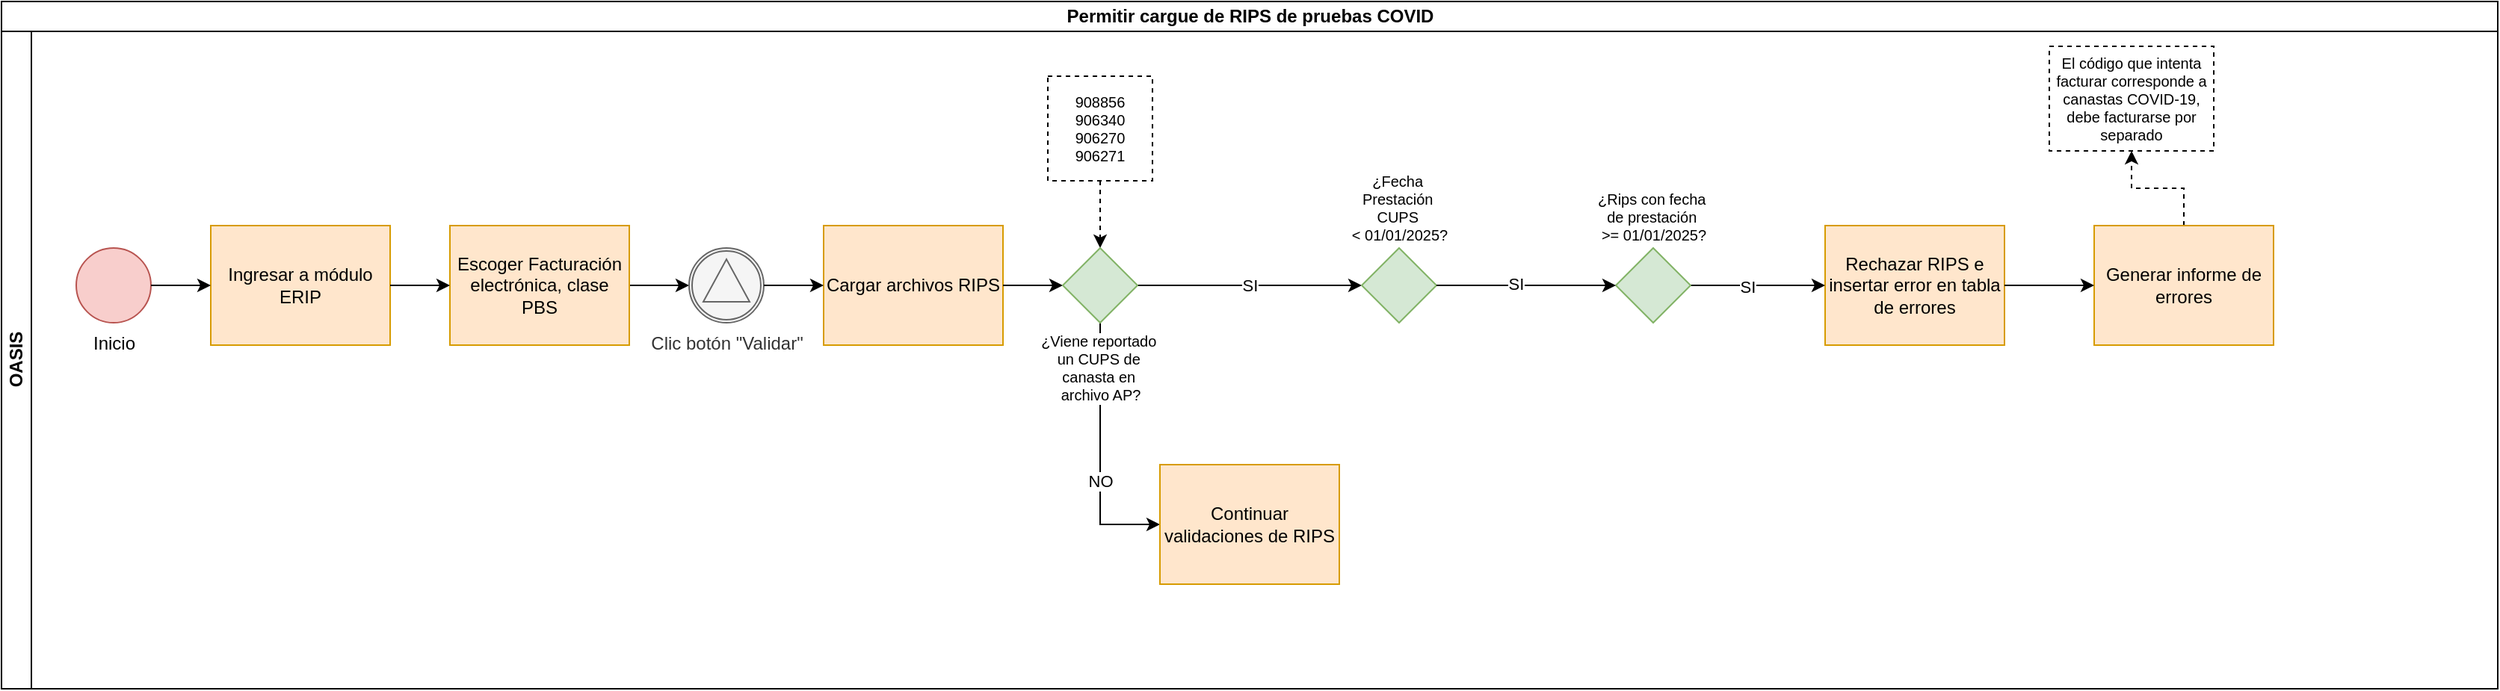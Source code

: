 <mxfile version="26.0.16">
  <diagram name="Página-1" id="Hdc81AM2Uc06f9mj2QX-">
    <mxGraphModel dx="1034" dy="690" grid="1" gridSize="10" guides="1" tooltips="1" connect="1" arrows="1" fold="1" page="1" pageScale="1" pageWidth="2910" pageHeight="1030" math="0" shadow="0">
      <root>
        <mxCell id="0" />
        <mxCell id="1" parent="0" />
        <mxCell id="HDhrtGJA4EhIXhscm4DT-1" value="&lt;font style=&quot;vertical-align: inherit;&quot;&gt;&lt;font style=&quot;vertical-align: inherit;&quot;&gt;Permitir cargue de RIPS de pruebas COVID&lt;/font&gt;&lt;/font&gt;" style="swimlane;childLayout=stackLayout;resizeParent=1;resizeParentMax=0;horizontal=1;startSize=20;horizontalStack=0;html=1;" vertex="1" parent="1">
          <mxGeometry x="280" y="80" width="1670" height="460" as="geometry" />
        </mxCell>
        <mxCell id="HDhrtGJA4EhIXhscm4DT-2" value="&lt;font style=&quot;vertical-align: inherit;&quot;&gt;&lt;font style=&quot;vertical-align: inherit;&quot;&gt;OASIS&lt;/font&gt;&lt;/font&gt;" style="swimlane;startSize=20;horizontal=0;html=1;" vertex="1" parent="HDhrtGJA4EhIXhscm4DT-1">
          <mxGeometry y="20" width="1670" height="440" as="geometry" />
        </mxCell>
        <mxCell id="HDhrtGJA4EhIXhscm4DT-44" style="edgeStyle=orthogonalEdgeStyle;rounded=0;orthogonalLoop=1;jettySize=auto;html=1;" edge="1" parent="HDhrtGJA4EhIXhscm4DT-2" source="HDhrtGJA4EhIXhscm4DT-25" target="HDhrtGJA4EhIXhscm4DT-41">
          <mxGeometry relative="1" as="geometry">
            <mxPoint x="910" y="330" as="targetPoint" />
            <Array as="points">
              <mxPoint x="735" y="330" />
            </Array>
          </mxGeometry>
        </mxCell>
        <mxCell id="HDhrtGJA4EhIXhscm4DT-45" value="NO" style="edgeLabel;html=1;align=center;verticalAlign=middle;resizable=0;points=[];" vertex="1" connectable="0" parent="HDhrtGJA4EhIXhscm4DT-44">
          <mxGeometry x="0.4" relative="1" as="geometry">
            <mxPoint y="-17" as="offset" />
          </mxGeometry>
        </mxCell>
        <mxCell id="HDhrtGJA4EhIXhscm4DT-37" style="edgeStyle=orthogonalEdgeStyle;rounded=0;orthogonalLoop=1;jettySize=auto;html=1;dashed=1;" edge="1" parent="HDhrtGJA4EhIXhscm4DT-2" source="HDhrtGJA4EhIXhscm4DT-36" target="HDhrtGJA4EhIXhscm4DT-25">
          <mxGeometry relative="1" as="geometry" />
        </mxCell>
        <mxCell id="HDhrtGJA4EhIXhscm4DT-5" value="Inicio" style="points=[[0.145,0.145,0],[0.5,0,0],[0.855,0.145,0],[1,0.5,0],[0.855,0.855,0],[0.5,1,0],[0.145,0.855,0],[0,0.5,0]];shape=mxgraph.bpmn.event;html=1;verticalLabelPosition=bottom;labelBackgroundColor=#ffffff;verticalAlign=top;align=center;perimeter=ellipsePerimeter;outlineConnect=0;aspect=fixed;outline=standard;symbol=general;fillColor=#f8cecc;strokeColor=#b85450;" vertex="1" parent="HDhrtGJA4EhIXhscm4DT-2">
          <mxGeometry x="50" y="145" width="50" height="50" as="geometry" />
        </mxCell>
        <mxCell id="HDhrtGJA4EhIXhscm4DT-7" value="Ingresar a módulo ERIP" style="points=[[0.25,0,0],[0.5,0,0],[0.75,0,0],[1,0.25,0],[1,0.5,0],[1,0.75,0],[0.75,1,0],[0.5,1,0],[0.25,1,0],[0,0.75,0],[0,0.5,0],[0,0.25,0]];shape=mxgraph.bpmn.task2;whiteSpace=wrap;rectStyle=rounded;size=10;html=1;container=1;expand=0;collapsible=0;taskMarker=user;fillColor=#ffe6cc;strokeColor=#d79b00;" vertex="1" parent="HDhrtGJA4EhIXhscm4DT-2">
          <mxGeometry x="140" y="130" width="120" height="80" as="geometry" />
        </mxCell>
        <mxCell id="HDhrtGJA4EhIXhscm4DT-6" style="edgeStyle=orthogonalEdgeStyle;rounded=0;orthogonalLoop=1;jettySize=auto;html=1;" edge="1" parent="HDhrtGJA4EhIXhscm4DT-2" source="HDhrtGJA4EhIXhscm4DT-5" target="HDhrtGJA4EhIXhscm4DT-7">
          <mxGeometry relative="1" as="geometry">
            <mxPoint x="140" y="170" as="targetPoint" />
          </mxGeometry>
        </mxCell>
        <mxCell id="HDhrtGJA4EhIXhscm4DT-11" style="edgeStyle=orthogonalEdgeStyle;rounded=0;orthogonalLoop=1;jettySize=auto;html=1;" edge="1" parent="HDhrtGJA4EhIXhscm4DT-2" source="HDhrtGJA4EhIXhscm4DT-9" target="HDhrtGJA4EhIXhscm4DT-10">
          <mxGeometry relative="1" as="geometry" />
        </mxCell>
        <mxCell id="HDhrtGJA4EhIXhscm4DT-9" value="Escoger Facturación electrónica, clase PBS" style="points=[[0.25,0,0],[0.5,0,0],[0.75,0,0],[1,0.25,0],[1,0.5,0],[1,0.75,0],[0.75,1,0],[0.5,1,0],[0.25,1,0],[0,0.75,0],[0,0.5,0],[0,0.25,0]];shape=mxgraph.bpmn.task2;whiteSpace=wrap;rectStyle=rounded;size=10;html=1;container=1;expand=0;collapsible=0;taskMarker=user;fillColor=#ffe6cc;strokeColor=#d79b00;" vertex="1" parent="HDhrtGJA4EhIXhscm4DT-2">
          <mxGeometry x="300" y="130" width="120" height="80" as="geometry" />
        </mxCell>
        <mxCell id="HDhrtGJA4EhIXhscm4DT-8" style="edgeStyle=orthogonalEdgeStyle;rounded=0;orthogonalLoop=1;jettySize=auto;html=1;" edge="1" parent="HDhrtGJA4EhIXhscm4DT-2" source="HDhrtGJA4EhIXhscm4DT-7" target="HDhrtGJA4EhIXhscm4DT-9">
          <mxGeometry relative="1" as="geometry">
            <mxPoint x="300" y="170" as="targetPoint" />
          </mxGeometry>
        </mxCell>
        <mxCell id="HDhrtGJA4EhIXhscm4DT-10" value="Clic botón &quot;Validar&quot;" style="points=[[0.145,0.145,0],[0.5,0,0],[0.855,0.145,0],[1,0.5,0],[0.855,0.855,0],[0.5,1,0],[0.145,0.855,0],[0,0.5,0]];shape=mxgraph.bpmn.event;html=1;verticalLabelPosition=bottom;labelBackgroundColor=#ffffff;verticalAlign=top;align=center;perimeter=ellipsePerimeter;outlineConnect=0;aspect=fixed;outline=catching;symbol=signal;fillColor=#f5f5f5;fontColor=#333333;strokeColor=#666666;" vertex="1" parent="HDhrtGJA4EhIXhscm4DT-2">
          <mxGeometry x="460" y="145" width="50" height="50" as="geometry" />
        </mxCell>
        <mxCell id="HDhrtGJA4EhIXhscm4DT-13" value="Cargar archivos RIPS" style="points=[[0.25,0,0],[0.5,0,0],[0.75,0,0],[1,0.25,0],[1,0.5,0],[1,0.75,0],[0.75,1,0],[0.5,1,0],[0.25,1,0],[0,0.75,0],[0,0.5,0],[0,0.25,0]];shape=mxgraph.bpmn.task2;whiteSpace=wrap;rectStyle=rounded;size=10;html=1;container=1;expand=0;collapsible=0;taskMarker=user;fillColor=#ffe6cc;strokeColor=#d79b00;" vertex="1" parent="HDhrtGJA4EhIXhscm4DT-2">
          <mxGeometry x="550" y="130" width="120" height="80" as="geometry" />
        </mxCell>
        <mxCell id="HDhrtGJA4EhIXhscm4DT-12" style="edgeStyle=orthogonalEdgeStyle;rounded=0;orthogonalLoop=1;jettySize=auto;html=1;" edge="1" parent="HDhrtGJA4EhIXhscm4DT-2" source="HDhrtGJA4EhIXhscm4DT-10" target="HDhrtGJA4EhIXhscm4DT-13">
          <mxGeometry relative="1" as="geometry">
            <mxPoint x="580" y="170" as="targetPoint" />
          </mxGeometry>
        </mxCell>
        <mxCell id="HDhrtGJA4EhIXhscm4DT-14" style="edgeStyle=orthogonalEdgeStyle;rounded=0;orthogonalLoop=1;jettySize=auto;html=1;" edge="1" parent="HDhrtGJA4EhIXhscm4DT-2" source="HDhrtGJA4EhIXhscm4DT-13" target="HDhrtGJA4EhIXhscm4DT-25">
          <mxGeometry relative="1" as="geometry">
            <mxPoint x="710" y="170" as="targetPoint" />
          </mxGeometry>
        </mxCell>
        <mxCell id="HDhrtGJA4EhIXhscm4DT-17" value="Rechazar RIPS e insertar error en tabla de errores" style="points=[[0.25,0,0],[0.5,0,0],[0.75,0,0],[1,0.25,0],[1,0.5,0],[1,0.75,0],[0.75,1,0],[0.5,1,0],[0.25,1,0],[0,0.75,0],[0,0.5,0],[0,0.25,0]];shape=mxgraph.bpmn.task2;whiteSpace=wrap;rectStyle=rounded;size=10;html=1;container=1;expand=0;collapsible=0;taskMarker=script;fillColor=#ffe6cc;strokeColor=#d79b00;" vertex="1" parent="HDhrtGJA4EhIXhscm4DT-2">
          <mxGeometry x="1220" y="130" width="120" height="80" as="geometry" />
        </mxCell>
        <mxCell id="HDhrtGJA4EhIXhscm4DT-22" style="edgeStyle=orthogonalEdgeStyle;rounded=0;orthogonalLoop=1;jettySize=auto;html=1;dashed=1;" edge="1" parent="HDhrtGJA4EhIXhscm4DT-2" source="HDhrtGJA4EhIXhscm4DT-20" target="HDhrtGJA4EhIXhscm4DT-21">
          <mxGeometry relative="1" as="geometry" />
        </mxCell>
        <mxCell id="HDhrtGJA4EhIXhscm4DT-20" value="Generar informe de errores" style="points=[[0.25,0,0],[0.5,0,0],[0.75,0,0],[1,0.25,0],[1,0.5,0],[1,0.75,0],[0.75,1,0],[0.5,1,0],[0.25,1,0],[0,0.75,0],[0,0.5,0],[0,0.25,0]];shape=mxgraph.bpmn.task2;whiteSpace=wrap;rectStyle=rounded;size=10;html=1;container=1;expand=0;collapsible=0;taskMarker=script;fillColor=#ffe6cc;strokeColor=#d79b00;" vertex="1" parent="HDhrtGJA4EhIXhscm4DT-2">
          <mxGeometry x="1400" y="130" width="120" height="80" as="geometry" />
        </mxCell>
        <mxCell id="HDhrtGJA4EhIXhscm4DT-19" style="edgeStyle=orthogonalEdgeStyle;rounded=0;orthogonalLoop=1;jettySize=auto;html=1;" edge="1" parent="HDhrtGJA4EhIXhscm4DT-2" source="HDhrtGJA4EhIXhscm4DT-17" target="HDhrtGJA4EhIXhscm4DT-20">
          <mxGeometry relative="1" as="geometry">
            <mxPoint x="970" y="230" as="targetPoint" />
          </mxGeometry>
        </mxCell>
        <mxCell id="HDhrtGJA4EhIXhscm4DT-21" value="El código que intenta facturar corresponde a canastas COVID-19, debe facturarse por separado" style="text;html=1;align=center;verticalAlign=middle;whiteSpace=wrap;rounded=0;strokeColor=default;dashed=1;fontSize=10;" vertex="1" parent="HDhrtGJA4EhIXhscm4DT-2">
          <mxGeometry x="1370" y="10" width="110" height="70" as="geometry" />
        </mxCell>
        <mxCell id="HDhrtGJA4EhIXhscm4DT-26" style="edgeStyle=orthogonalEdgeStyle;rounded=0;orthogonalLoop=1;jettySize=auto;html=1;" edge="1" parent="HDhrtGJA4EhIXhscm4DT-2" source="HDhrtGJA4EhIXhscm4DT-25" target="HDhrtGJA4EhIXhscm4DT-27">
          <mxGeometry relative="1" as="geometry" />
        </mxCell>
        <mxCell id="HDhrtGJA4EhIXhscm4DT-28" value="SI" style="edgeLabel;html=1;align=center;verticalAlign=middle;resizable=0;points=[];" vertex="1" connectable="0" parent="HDhrtGJA4EhIXhscm4DT-26">
          <mxGeometry relative="1" as="geometry">
            <mxPoint as="offset" />
          </mxGeometry>
        </mxCell>
        <mxCell id="HDhrtGJA4EhIXhscm4DT-25" value="¿Viene reportado&amp;nbsp;&lt;div&gt;un CUPS de&amp;nbsp;&lt;/div&gt;&lt;div&gt;canasta en&amp;nbsp;&lt;/div&gt;&lt;div&gt;archivo AP?&lt;/div&gt;" style="points=[[0.25,0.25,0],[0.5,0,0],[0.75,0.25,0],[1,0.5,0],[0.75,0.75,0],[0.5,1,0],[0.25,0.75,0],[0,0.5,0]];shape=mxgraph.bpmn.gateway2;html=1;verticalLabelPosition=bottom;labelBackgroundColor=#ffffff;verticalAlign=top;align=center;perimeter=rhombusPerimeter;outlineConnect=0;outline=none;symbol=none;fillColor=#d5e8d4;strokeColor=#82b366;fontSize=10;labelPosition=center;" vertex="1" parent="HDhrtGJA4EhIXhscm4DT-2">
          <mxGeometry x="710" y="145" width="50" height="50" as="geometry" />
        </mxCell>
        <mxCell id="HDhrtGJA4EhIXhscm4DT-27" value="¿Fecha&amp;nbsp;&lt;div&gt;Prestación&amp;nbsp;&lt;div&gt;CUPS&amp;nbsp;&lt;/div&gt;&lt;div&gt;&amp;lt; 01/01/2025?&lt;/div&gt;&lt;/div&gt;" style="points=[[0.25,0.25,0],[0.5,0,0],[0.75,0.25,0],[1,0.5,0],[0.75,0.75,0],[0.5,1,0],[0.25,0.75,0],[0,0.5,0]];shape=mxgraph.bpmn.gateway2;html=1;verticalLabelPosition=top;labelBackgroundColor=#ffffff;verticalAlign=bottom;align=center;perimeter=rhombusPerimeter;outlineConnect=0;outline=none;symbol=none;fillColor=#d5e8d4;strokeColor=#82b366;fontSize=10;labelPosition=center;" vertex="1" parent="HDhrtGJA4EhIXhscm4DT-2">
          <mxGeometry x="910" y="145" width="50" height="50" as="geometry" />
        </mxCell>
        <mxCell id="HDhrtGJA4EhIXhscm4DT-38" style="edgeStyle=orthogonalEdgeStyle;rounded=0;orthogonalLoop=1;jettySize=auto;html=1;entryX=0;entryY=0.5;entryDx=0;entryDy=0;entryPerimeter=0;" edge="1" parent="HDhrtGJA4EhIXhscm4DT-2" source="HDhrtGJA4EhIXhscm4DT-30" target="HDhrtGJA4EhIXhscm4DT-17">
          <mxGeometry relative="1" as="geometry">
            <mxPoint x="1020" y="170" as="targetPoint" />
          </mxGeometry>
        </mxCell>
        <mxCell id="HDhrtGJA4EhIXhscm4DT-39" value="SI" style="edgeLabel;html=1;align=center;verticalAlign=middle;resizable=0;points=[];" vertex="1" connectable="0" parent="HDhrtGJA4EhIXhscm4DT-38">
          <mxGeometry x="-0.16" y="-1" relative="1" as="geometry">
            <mxPoint as="offset" />
          </mxGeometry>
        </mxCell>
        <mxCell id="HDhrtGJA4EhIXhscm4DT-30" value="¿Rips con fecha&amp;nbsp;&lt;div&gt;de prestación&amp;nbsp;&lt;/div&gt;&lt;div&gt;&amp;gt;= 01/01/2025?&lt;/div&gt;" style="points=[[0.25,0.25,0],[0.5,0,0],[0.75,0.25,0],[1,0.5,0],[0.75,0.75,0],[0.5,1,0],[0.25,0.75,0],[0,0.5,0]];shape=mxgraph.bpmn.gateway2;html=1;verticalLabelPosition=top;labelBackgroundColor=#ffffff;verticalAlign=bottom;align=center;perimeter=rhombusPerimeter;outlineConnect=0;outline=none;symbol=none;fillColor=#d5e8d4;strokeColor=#82b366;fontSize=10;labelPosition=center;" vertex="1" parent="HDhrtGJA4EhIXhscm4DT-2">
          <mxGeometry x="1080" y="145" width="50" height="50" as="geometry" />
        </mxCell>
        <mxCell id="HDhrtGJA4EhIXhscm4DT-29" style="edgeStyle=orthogonalEdgeStyle;rounded=0;orthogonalLoop=1;jettySize=auto;html=1;" edge="1" parent="HDhrtGJA4EhIXhscm4DT-2" source="HDhrtGJA4EhIXhscm4DT-27" target="HDhrtGJA4EhIXhscm4DT-30">
          <mxGeometry relative="1" as="geometry">
            <mxPoint x="920" y="170" as="targetPoint" />
          </mxGeometry>
        </mxCell>
        <mxCell id="HDhrtGJA4EhIXhscm4DT-35" value="SI" style="edgeLabel;html=1;align=center;verticalAlign=middle;resizable=0;points=[];" vertex="1" connectable="0" parent="HDhrtGJA4EhIXhscm4DT-29">
          <mxGeometry x="-0.12" y="1" relative="1" as="geometry">
            <mxPoint as="offset" />
          </mxGeometry>
        </mxCell>
        <mxCell id="HDhrtGJA4EhIXhscm4DT-36" value="908856&lt;div&gt;906340&lt;/div&gt;&lt;div&gt;906270&lt;/div&gt;&lt;div&gt;906271&lt;/div&gt;" style="text;html=1;align=center;verticalAlign=middle;whiteSpace=wrap;rounded=0;strokeColor=default;dashed=1;fontSize=10;" vertex="1" parent="HDhrtGJA4EhIXhscm4DT-2">
          <mxGeometry x="700" y="30" width="70" height="70" as="geometry" />
        </mxCell>
        <mxCell id="HDhrtGJA4EhIXhscm4DT-41" value="Continuar validaciones de RIPS" style="points=[[0.25,0,0],[0.5,0,0],[0.75,0,0],[1,0.25,0],[1,0.5,0],[1,0.75,0],[0.75,1,0],[0.5,1,0],[0.25,1,0],[0,0.75,0],[0,0.5,0],[0,0.25,0]];shape=mxgraph.bpmn.task2;whiteSpace=wrap;rectStyle=rounded;size=10;html=1;container=1;expand=0;collapsible=0;taskMarker=script;fillColor=#ffe6cc;strokeColor=#d79b00;" vertex="1" parent="HDhrtGJA4EhIXhscm4DT-2">
          <mxGeometry x="775" y="290" width="120" height="80" as="geometry" />
        </mxCell>
      </root>
    </mxGraphModel>
  </diagram>
</mxfile>
